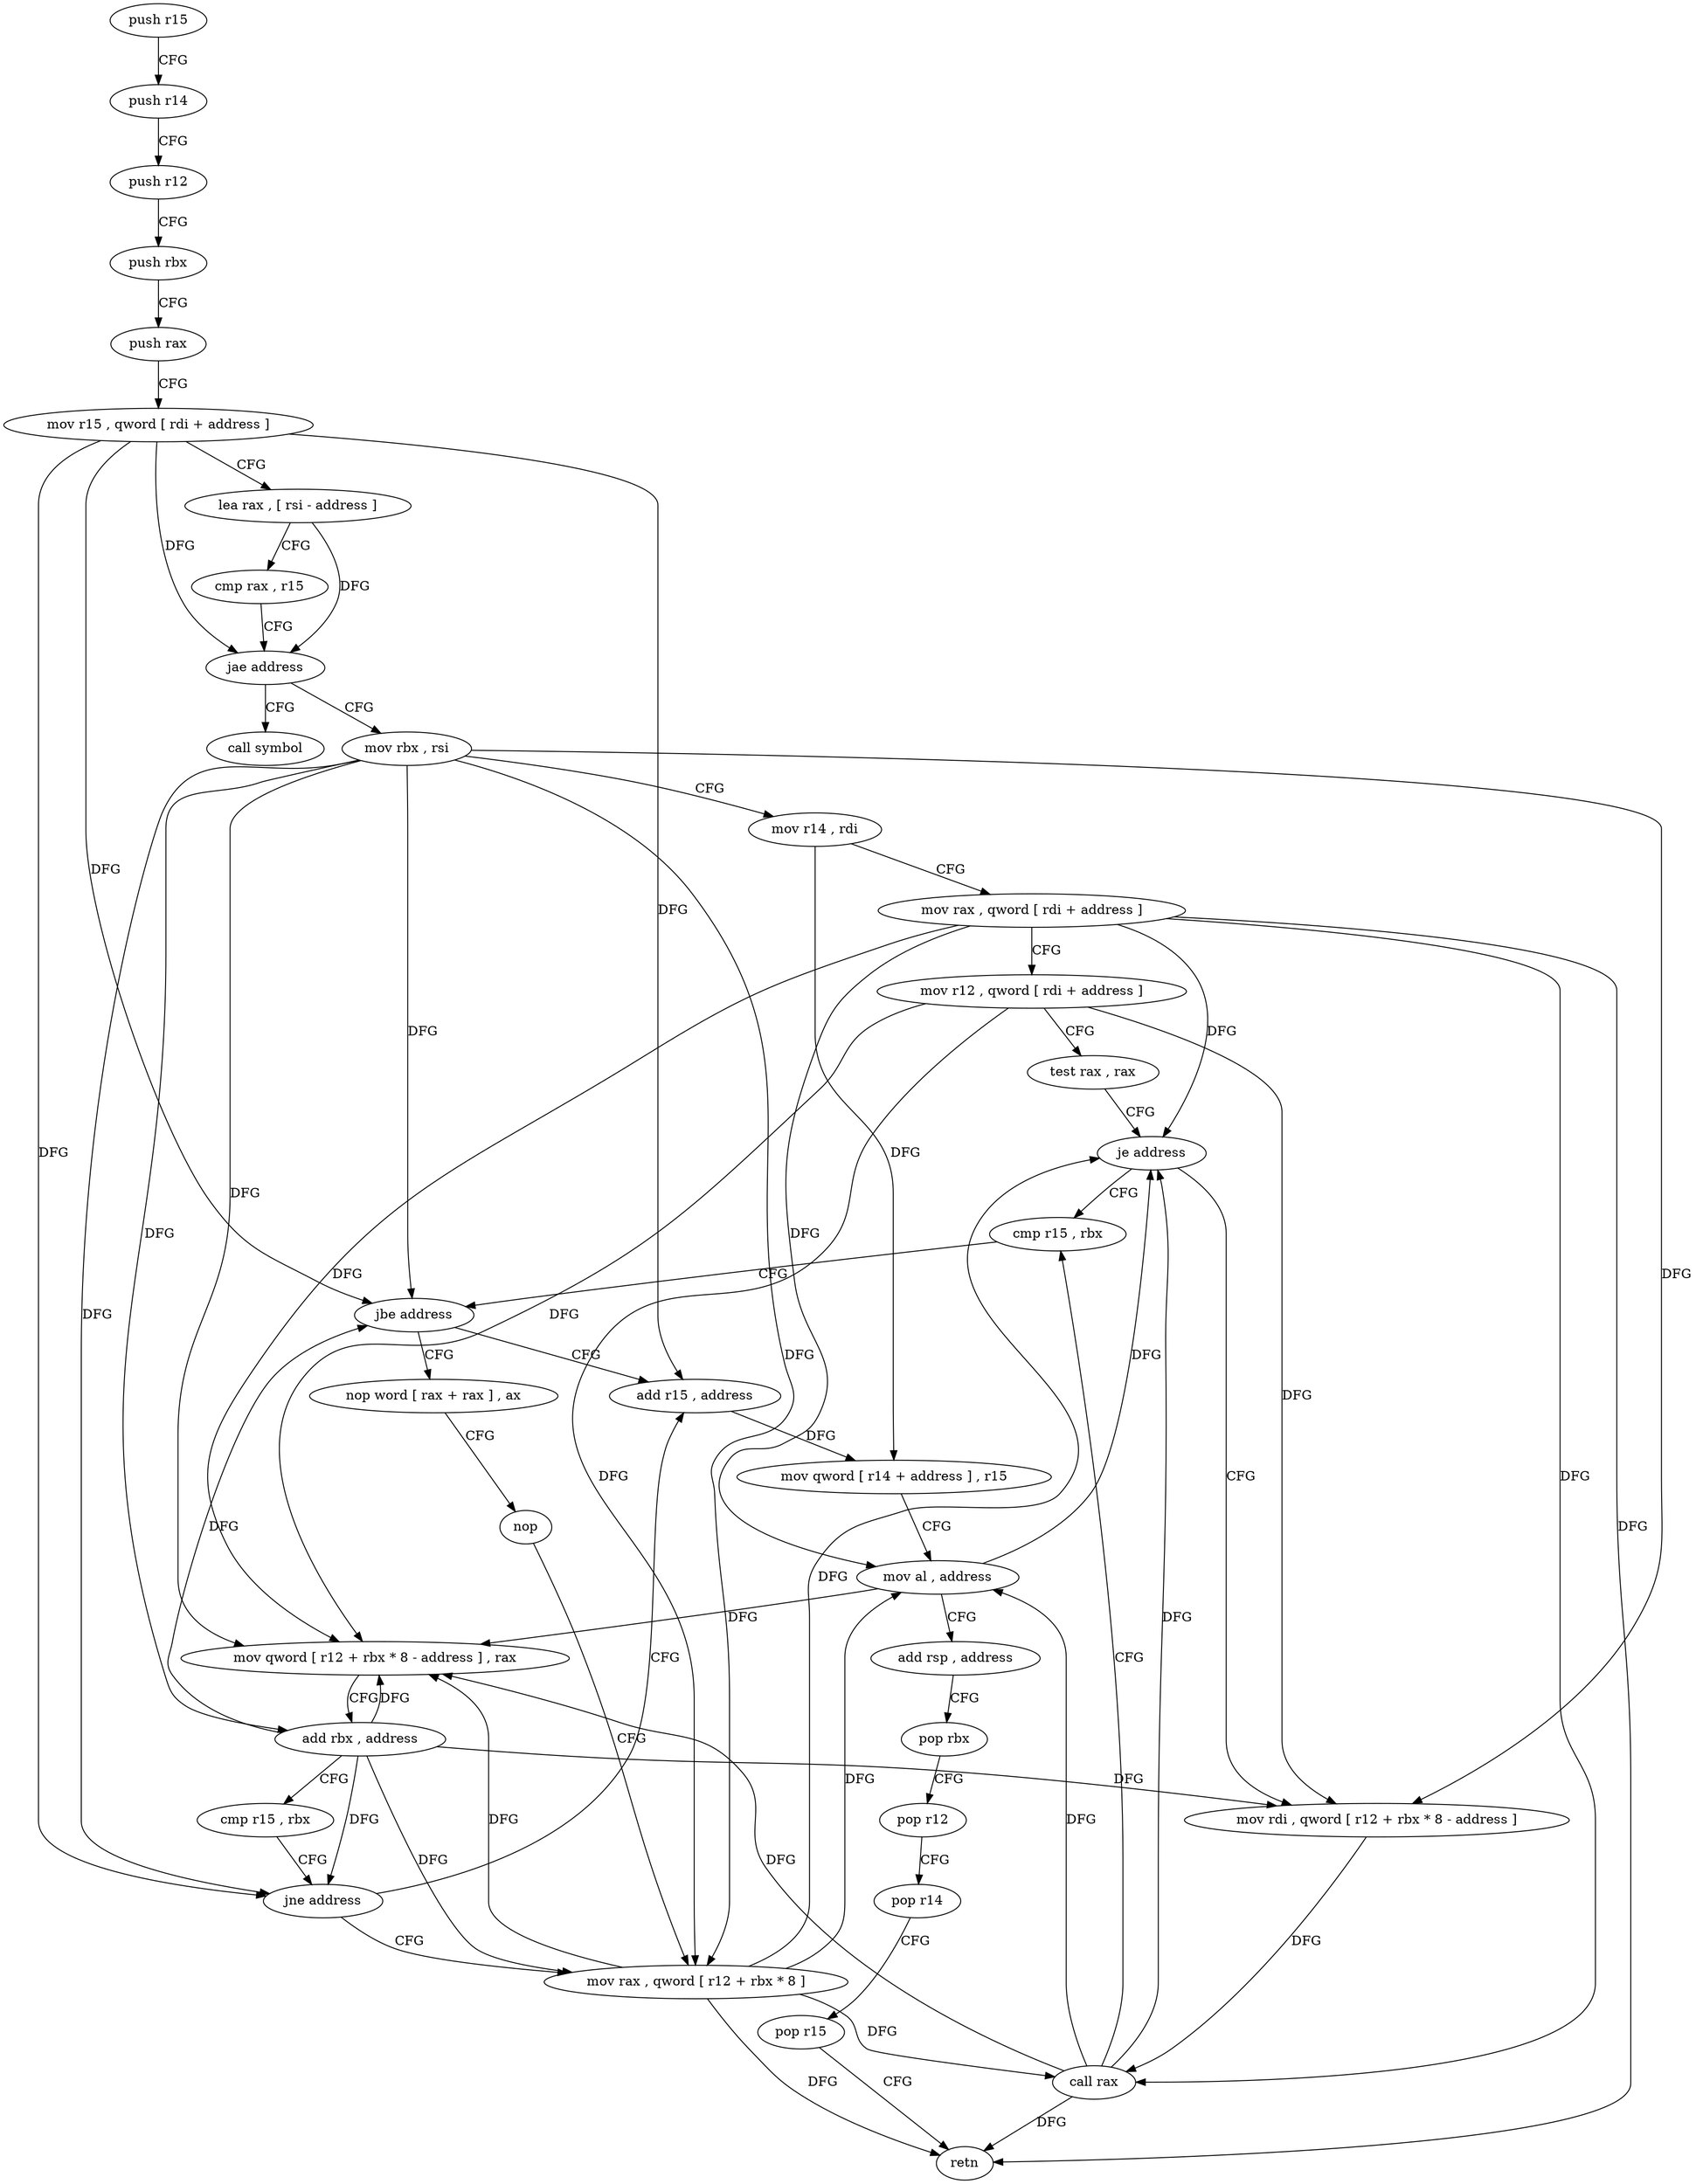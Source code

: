 digraph "func" {
"149600" [label = "push r15" ]
"149602" [label = "push r14" ]
"149604" [label = "push r12" ]
"149606" [label = "push rbx" ]
"149607" [label = "push rax" ]
"149608" [label = "mov r15 , qword [ rdi + address ]" ]
"149612" [label = "lea rax , [ rsi - address ]" ]
"149616" [label = "cmp rax , r15" ]
"149619" [label = "jae address" ]
"149704" [label = "call symbol" ]
"149621" [label = "mov rbx , rsi" ]
"149624" [label = "mov r14 , rdi" ]
"149627" [label = "mov rax , qword [ rdi + address ]" ]
"149631" [label = "mov r12 , qword [ rdi + address ]" ]
"149635" [label = "test rax , rax" ]
"149638" [label = "je address" ]
"149647" [label = "cmp r15 , rbx" ]
"149640" [label = "mov rdi , qword [ r12 + rbx * 8 - address ]" ]
"149650" [label = "jbe address" ]
"149682" [label = "add r15 , address" ]
"149652" [label = "nop word [ rax + rax ] , ax" ]
"149645" [label = "call rax" ]
"149686" [label = "mov qword [ r14 + address ] , r15" ]
"149690" [label = "mov al , address" ]
"149692" [label = "add rsp , address" ]
"149696" [label = "pop rbx" ]
"149697" [label = "pop r12" ]
"149699" [label = "pop r14" ]
"149701" [label = "pop r15" ]
"149703" [label = "retn" ]
"149662" [label = "nop" ]
"149664" [label = "mov rax , qword [ r12 + rbx * 8 ]" ]
"149668" [label = "mov qword [ r12 + rbx * 8 - address ] , rax" ]
"149673" [label = "add rbx , address" ]
"149677" [label = "cmp r15 , rbx" ]
"149680" [label = "jne address" ]
"149600" -> "149602" [ label = "CFG" ]
"149602" -> "149604" [ label = "CFG" ]
"149604" -> "149606" [ label = "CFG" ]
"149606" -> "149607" [ label = "CFG" ]
"149607" -> "149608" [ label = "CFG" ]
"149608" -> "149612" [ label = "CFG" ]
"149608" -> "149619" [ label = "DFG" ]
"149608" -> "149650" [ label = "DFG" ]
"149608" -> "149682" [ label = "DFG" ]
"149608" -> "149680" [ label = "DFG" ]
"149612" -> "149616" [ label = "CFG" ]
"149612" -> "149619" [ label = "DFG" ]
"149616" -> "149619" [ label = "CFG" ]
"149619" -> "149704" [ label = "CFG" ]
"149619" -> "149621" [ label = "CFG" ]
"149621" -> "149624" [ label = "CFG" ]
"149621" -> "149650" [ label = "DFG" ]
"149621" -> "149640" [ label = "DFG" ]
"149621" -> "149664" [ label = "DFG" ]
"149621" -> "149668" [ label = "DFG" ]
"149621" -> "149673" [ label = "DFG" ]
"149621" -> "149680" [ label = "DFG" ]
"149624" -> "149627" [ label = "CFG" ]
"149624" -> "149686" [ label = "DFG" ]
"149627" -> "149631" [ label = "CFG" ]
"149627" -> "149638" [ label = "DFG" ]
"149627" -> "149645" [ label = "DFG" ]
"149627" -> "149690" [ label = "DFG" ]
"149627" -> "149703" [ label = "DFG" ]
"149627" -> "149668" [ label = "DFG" ]
"149631" -> "149635" [ label = "CFG" ]
"149631" -> "149640" [ label = "DFG" ]
"149631" -> "149664" [ label = "DFG" ]
"149631" -> "149668" [ label = "DFG" ]
"149635" -> "149638" [ label = "CFG" ]
"149638" -> "149647" [ label = "CFG" ]
"149638" -> "149640" [ label = "CFG" ]
"149647" -> "149650" [ label = "CFG" ]
"149640" -> "149645" [ label = "DFG" ]
"149650" -> "149682" [ label = "CFG" ]
"149650" -> "149652" [ label = "CFG" ]
"149682" -> "149686" [ label = "DFG" ]
"149652" -> "149662" [ label = "CFG" ]
"149645" -> "149647" [ label = "CFG" ]
"149645" -> "149638" [ label = "DFG" ]
"149645" -> "149690" [ label = "DFG" ]
"149645" -> "149703" [ label = "DFG" ]
"149645" -> "149668" [ label = "DFG" ]
"149686" -> "149690" [ label = "CFG" ]
"149690" -> "149692" [ label = "CFG" ]
"149690" -> "149638" [ label = "DFG" ]
"149690" -> "149668" [ label = "DFG" ]
"149692" -> "149696" [ label = "CFG" ]
"149696" -> "149697" [ label = "CFG" ]
"149697" -> "149699" [ label = "CFG" ]
"149699" -> "149701" [ label = "CFG" ]
"149701" -> "149703" [ label = "CFG" ]
"149662" -> "149664" [ label = "CFG" ]
"149664" -> "149668" [ label = "DFG" ]
"149664" -> "149638" [ label = "DFG" ]
"149664" -> "149690" [ label = "DFG" ]
"149664" -> "149645" [ label = "DFG" ]
"149664" -> "149703" [ label = "DFG" ]
"149668" -> "149673" [ label = "CFG" ]
"149673" -> "149677" [ label = "CFG" ]
"149673" -> "149650" [ label = "DFG" ]
"149673" -> "149640" [ label = "DFG" ]
"149673" -> "149664" [ label = "DFG" ]
"149673" -> "149668" [ label = "DFG" ]
"149673" -> "149680" [ label = "DFG" ]
"149677" -> "149680" [ label = "CFG" ]
"149680" -> "149664" [ label = "CFG" ]
"149680" -> "149682" [ label = "CFG" ]
}
